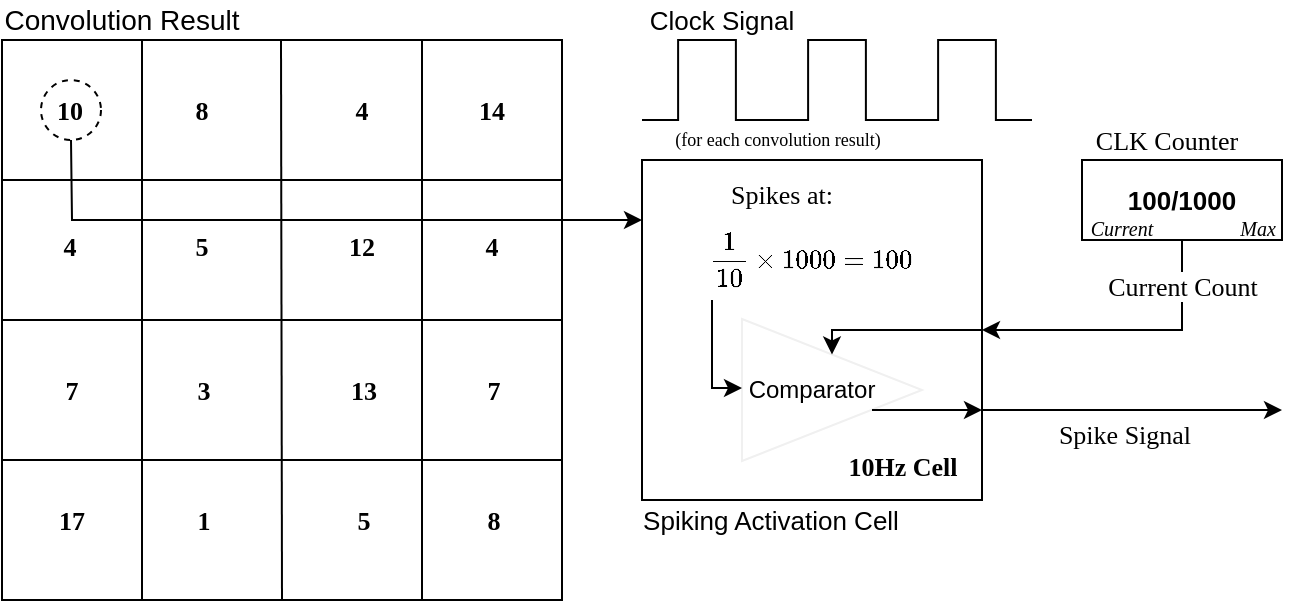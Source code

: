 <mxfile version="14.6.13" type="device"><diagram id="UA5_di6fg3fOY0bS_oL2" name="Page-1"><mxGraphModel dx="981" dy="610" grid="1" gridSize="10" guides="1" tooltips="1" connect="1" arrows="1" fold="1" page="1" pageScale="1" pageWidth="850" pageHeight="1100" math="1" shadow="0"><root><mxCell id="0"/><mxCell id="1" parent="0"/><mxCell id="DfoZ_-Y9hyU-g72ZZlQm-36" value="" style="rounded=0;whiteSpace=wrap;html=1;fontFamily=Helvetica;fontSize=13;fillColor=none;" parent="1" vertex="1"><mxGeometry x="520" y="340" width="170" height="170" as="geometry"/></mxCell><mxCell id="DfoZ_-Y9hyU-g72ZZlQm-3" value="" style="whiteSpace=wrap;html=1;aspect=fixed;fillColor=none;" parent="1" vertex="1"><mxGeometry x="200" y="280" width="280" height="280" as="geometry"/></mxCell><mxCell id="DfoZ_-Y9hyU-g72ZZlQm-4" value="" style="endArrow=none;html=1;exitX=0.25;exitY=1;exitDx=0;exitDy=0;entryX=0.25;entryY=0;entryDx=0;entryDy=0;" parent="1" source="DfoZ_-Y9hyU-g72ZZlQm-3" target="DfoZ_-Y9hyU-g72ZZlQm-3" edge="1"><mxGeometry width="50" height="50" relative="1" as="geometry"><mxPoint x="400" y="450" as="sourcePoint"/><mxPoint x="450" y="400" as="targetPoint"/></mxGeometry></mxCell><mxCell id="DfoZ_-Y9hyU-g72ZZlQm-5" value="" style="endArrow=none;html=1;exitX=0.5;exitY=1;exitDx=0;exitDy=0;entryX=0.25;entryY=0;entryDx=0;entryDy=0;" parent="1" source="DfoZ_-Y9hyU-g72ZZlQm-3" edge="1"><mxGeometry width="50" height="50" relative="1" as="geometry"><mxPoint x="339.5" y="560" as="sourcePoint"/><mxPoint x="339.5" y="280" as="targetPoint"/></mxGeometry></mxCell><mxCell id="DfoZ_-Y9hyU-g72ZZlQm-6" value="" style="endArrow=none;html=1;exitX=0.75;exitY=1;exitDx=0;exitDy=0;entryX=0.75;entryY=0;entryDx=0;entryDy=0;" parent="1" source="DfoZ_-Y9hyU-g72ZZlQm-3" target="DfoZ_-Y9hyU-g72ZZlQm-3" edge="1"><mxGeometry width="50" height="50" relative="1" as="geometry"><mxPoint x="425" y="560" as="sourcePoint"/><mxPoint x="425" y="280" as="targetPoint"/></mxGeometry></mxCell><mxCell id="DfoZ_-Y9hyU-g72ZZlQm-7" value="" style="endArrow=none;html=1;entryX=1;entryY=0.75;entryDx=0;entryDy=0;exitX=0;exitY=0.75;exitDx=0;exitDy=0;" parent="1" source="DfoZ_-Y9hyU-g72ZZlQm-3" target="DfoZ_-Y9hyU-g72ZZlQm-3" edge="1"><mxGeometry width="50" height="50" relative="1" as="geometry"><mxPoint x="120" y="510" as="sourcePoint"/><mxPoint x="170" y="460" as="targetPoint"/></mxGeometry></mxCell><mxCell id="DfoZ_-Y9hyU-g72ZZlQm-8" value="" style="endArrow=none;html=1;entryX=1;entryY=0.5;entryDx=0;entryDy=0;exitX=0;exitY=0.5;exitDx=0;exitDy=0;" parent="1" source="DfoZ_-Y9hyU-g72ZZlQm-3" target="DfoZ_-Y9hyU-g72ZZlQm-3" edge="1"><mxGeometry width="50" height="50" relative="1" as="geometry"><mxPoint x="140" y="460" as="sourcePoint"/><mxPoint x="190" y="410" as="targetPoint"/></mxGeometry></mxCell><mxCell id="DfoZ_-Y9hyU-g72ZZlQm-9" value="" style="endArrow=none;html=1;exitX=0;exitY=0.25;exitDx=0;exitDy=0;" parent="1" source="DfoZ_-Y9hyU-g72ZZlQm-3" edge="1"><mxGeometry width="50" height="50" relative="1" as="geometry"><mxPoint x="330" y="450" as="sourcePoint"/><mxPoint x="480" y="350" as="targetPoint"/></mxGeometry></mxCell><mxCell id="DfoZ_-Y9hyU-g72ZZlQm-10" value="Convolution Result" style="text;html=1;strokeColor=none;fillColor=none;align=center;verticalAlign=middle;whiteSpace=wrap;rounded=0;fontSize=14;" parent="1" vertex="1"><mxGeometry x="200" y="260" width="120" height="20" as="geometry"/></mxCell><mxCell id="DfoZ_-Y9hyU-g72ZZlQm-11" value="10" style="text;html=1;strokeColor=none;fillColor=none;align=center;verticalAlign=middle;whiteSpace=wrap;rounded=0;fontStyle=1;fontFamily=Verdana;fontSize=13;" parent="1" vertex="1"><mxGeometry x="214" y="305" width="40" height="20" as="geometry"/></mxCell><mxCell id="DfoZ_-Y9hyU-g72ZZlQm-13" value="8" style="text;html=1;strokeColor=none;fillColor=none;align=center;verticalAlign=middle;whiteSpace=wrap;rounded=0;fontStyle=1;fontFamily=Verdana;fontSize=13;" parent="1" vertex="1"><mxGeometry x="280" y="305" width="40" height="20" as="geometry"/></mxCell><mxCell id="DfoZ_-Y9hyU-g72ZZlQm-14" value="4" style="text;html=1;strokeColor=none;fillColor=none;align=center;verticalAlign=middle;whiteSpace=wrap;rounded=0;fontStyle=1;fontFamily=Verdana;fontSize=13;" parent="1" vertex="1"><mxGeometry x="360" y="305" width="40" height="20" as="geometry"/></mxCell><mxCell id="DfoZ_-Y9hyU-g72ZZlQm-15" value="14" style="text;html=1;strokeColor=none;fillColor=none;align=center;verticalAlign=middle;whiteSpace=wrap;rounded=0;fontStyle=1;fontFamily=Verdana;fontSize=13;" parent="1" vertex="1"><mxGeometry x="425" y="305" width="40" height="20" as="geometry"/></mxCell><mxCell id="DfoZ_-Y9hyU-g72ZZlQm-16" value="4" style="text;html=1;strokeColor=none;fillColor=none;align=center;verticalAlign=middle;whiteSpace=wrap;rounded=0;fontStyle=1;fontFamily=Verdana;fontSize=13;" parent="1" vertex="1"><mxGeometry x="214" y="373" width="40" height="20" as="geometry"/></mxCell><mxCell id="DfoZ_-Y9hyU-g72ZZlQm-17" value="5" style="text;html=1;strokeColor=none;fillColor=none;align=center;verticalAlign=middle;whiteSpace=wrap;rounded=0;fontStyle=1;fontFamily=Verdana;fontSize=13;" parent="1" vertex="1"><mxGeometry x="280" y="373" width="40" height="20" as="geometry"/></mxCell><mxCell id="DfoZ_-Y9hyU-g72ZZlQm-18" value="12" style="text;html=1;strokeColor=none;fillColor=none;align=center;verticalAlign=middle;whiteSpace=wrap;rounded=0;fontStyle=1;fontFamily=Verdana;fontSize=13;" parent="1" vertex="1"><mxGeometry x="360" y="373" width="40" height="20" as="geometry"/></mxCell><mxCell id="DfoZ_-Y9hyU-g72ZZlQm-19" value="4" style="text;html=1;strokeColor=none;fillColor=none;align=center;verticalAlign=middle;whiteSpace=wrap;rounded=0;fontStyle=1;fontFamily=Verdana;fontSize=13;" parent="1" vertex="1"><mxGeometry x="425" y="373" width="40" height="20" as="geometry"/></mxCell><mxCell id="DfoZ_-Y9hyU-g72ZZlQm-20" value="7" style="text;html=1;strokeColor=none;fillColor=none;align=center;verticalAlign=middle;whiteSpace=wrap;rounded=0;fontStyle=1;fontFamily=Verdana;fontSize=13;" parent="1" vertex="1"><mxGeometry x="214.5" y="445" width="40" height="20" as="geometry"/></mxCell><mxCell id="DfoZ_-Y9hyU-g72ZZlQm-21" value="3" style="text;html=1;strokeColor=none;fillColor=none;align=center;verticalAlign=middle;whiteSpace=wrap;rounded=0;fontStyle=1;fontFamily=Verdana;fontSize=13;" parent="1" vertex="1"><mxGeometry x="280.5" y="445" width="40" height="20" as="geometry"/></mxCell><mxCell id="DfoZ_-Y9hyU-g72ZZlQm-22" value="13" style="text;html=1;strokeColor=none;fillColor=none;align=center;verticalAlign=middle;whiteSpace=wrap;rounded=0;fontStyle=1;fontFamily=Verdana;fontSize=13;" parent="1" vertex="1"><mxGeometry x="360.5" y="445" width="40" height="20" as="geometry"/></mxCell><mxCell id="DfoZ_-Y9hyU-g72ZZlQm-23" value="7" style="text;html=1;strokeColor=none;fillColor=none;align=center;verticalAlign=middle;whiteSpace=wrap;rounded=0;fontStyle=1;fontFamily=Verdana;fontSize=13;" parent="1" vertex="1"><mxGeometry x="425.5" y="445" width="40" height="20" as="geometry"/></mxCell><mxCell id="DfoZ_-Y9hyU-g72ZZlQm-24" value="17" style="text;html=1;strokeColor=none;fillColor=none;align=center;verticalAlign=middle;whiteSpace=wrap;rounded=0;fontStyle=1;fontFamily=Verdana;fontSize=13;" parent="1" vertex="1"><mxGeometry x="214.5" y="510" width="40" height="20" as="geometry"/></mxCell><mxCell id="DfoZ_-Y9hyU-g72ZZlQm-25" value="1" style="text;html=1;strokeColor=none;fillColor=none;align=center;verticalAlign=middle;whiteSpace=wrap;rounded=0;fontStyle=1;fontFamily=Verdana;fontSize=13;" parent="1" vertex="1"><mxGeometry x="280.5" y="510" width="40" height="20" as="geometry"/></mxCell><mxCell id="DfoZ_-Y9hyU-g72ZZlQm-26" value="5" style="text;html=1;strokeColor=none;fillColor=none;align=center;verticalAlign=middle;whiteSpace=wrap;rounded=0;fontStyle=1;fontFamily=Verdana;fontSize=13;" parent="1" vertex="1"><mxGeometry x="360.5" y="510" width="40" height="20" as="geometry"/></mxCell><mxCell id="DfoZ_-Y9hyU-g72ZZlQm-27" value="8" style="text;html=1;strokeColor=none;fillColor=none;align=center;verticalAlign=middle;whiteSpace=wrap;rounded=0;fontStyle=1;fontFamily=Verdana;fontSize=13;" parent="1" vertex="1"><mxGeometry x="425.5" y="510" width="40" height="20" as="geometry"/></mxCell><mxCell id="DfoZ_-Y9hyU-g72ZZlQm-32" value="" style="group" parent="1" vertex="1" connectable="0"><mxGeometry x="520" y="280" width="260" height="40" as="geometry"/></mxCell><mxCell id="DfoZ_-Y9hyU-g72ZZlQm-28" value="" style="pointerEvents=1;verticalLabelPosition=bottom;shadow=0;dashed=0;align=center;html=1;verticalAlign=top;shape=mxgraph.electrical.waveforms.pulse_1;fontFamily=Verdana;fontSize=13;fillColor=none;" parent="DfoZ_-Y9hyU-g72ZZlQm-32" vertex="1"><mxGeometry width="65" height="40" as="geometry"/></mxCell><mxCell id="DfoZ_-Y9hyU-g72ZZlQm-29" value="" style="pointerEvents=1;verticalLabelPosition=bottom;shadow=0;dashed=0;align=center;html=1;verticalAlign=top;shape=mxgraph.electrical.waveforms.pulse_1;fontFamily=Verdana;fontSize=13;fillColor=none;" parent="DfoZ_-Y9hyU-g72ZZlQm-32" vertex="1"><mxGeometry x="65" width="65" height="40" as="geometry"/></mxCell><mxCell id="DfoZ_-Y9hyU-g72ZZlQm-30" value="" style="pointerEvents=1;verticalLabelPosition=bottom;shadow=0;dashed=0;align=center;html=1;verticalAlign=top;shape=mxgraph.electrical.waveforms.pulse_1;fontFamily=Verdana;fontSize=13;fillColor=none;" parent="DfoZ_-Y9hyU-g72ZZlQm-32" vertex="1"><mxGeometry x="130" width="65" height="40" as="geometry"/></mxCell><mxCell id="DfoZ_-Y9hyU-g72ZZlQm-33" value="" style="endArrow=classic;html=1;fontFamily=Verdana;fontSize=13;rounded=0;exitX=0.5;exitY=1;exitDx=0;exitDy=0;" parent="1" source="DfoZ_-Y9hyU-g72ZZlQm-34" edge="1"><mxGeometry width="50" height="50" relative="1" as="geometry"><mxPoint x="235" y="340" as="sourcePoint"/><mxPoint x="520" y="370" as="targetPoint"/><Array as="points"><mxPoint x="235" y="370"/></Array></mxGeometry></mxCell><mxCell id="DfoZ_-Y9hyU-g72ZZlQm-34" value="" style="ellipse;whiteSpace=wrap;html=1;aspect=fixed;fontFamily=Verdana;fontSize=13;fillColor=none;dashed=1;" parent="1" vertex="1"><mxGeometry x="219.5" y="300" width="30" height="30" as="geometry"/></mxCell><mxCell id="DfoZ_-Y9hyU-g72ZZlQm-35" value="Clock Signal" style="text;html=1;strokeColor=none;fillColor=none;align=center;verticalAlign=middle;whiteSpace=wrap;rounded=0;dashed=1;fontFamily=Helvetica;fontSize=13;" parent="1" vertex="1"><mxGeometry x="520" y="260" width="80" height="20" as="geometry"/></mxCell><mxCell id="DfoZ_-Y9hyU-g72ZZlQm-37" value="Spiking Activation Cell" style="text;html=1;strokeColor=none;fillColor=none;align=center;verticalAlign=middle;whiteSpace=wrap;rounded=0;fontFamily=Helvetica;fontSize=13;" parent="1" vertex="1"><mxGeometry x="517.5" y="510" width="132.5" height="20" as="geometry"/></mxCell><mxCell id="DfoZ_-Y9hyU-g72ZZlQm-38" value="&lt;b&gt;100/1000&lt;/b&gt;" style="rounded=0;whiteSpace=wrap;html=1;fontFamily=Helvetica;fontSize=13;fillColor=none;" parent="1" vertex="1"><mxGeometry x="740" y="340" width="100" height="40" as="geometry"/></mxCell><mxCell id="DfoZ_-Y9hyU-g72ZZlQm-42" value="CLK Counter" style="text;html=1;strokeColor=none;fillColor=none;align=center;verticalAlign=middle;whiteSpace=wrap;rounded=0;fontFamily=Verdana;fontSize=13;" parent="1" vertex="1"><mxGeometry x="740" y="320" width="85" height="20" as="geometry"/></mxCell><mxCell id="DfoZ_-Y9hyU-g72ZZlQm-43" value="10Hz Cell" style="text;html=1;strokeColor=none;fillColor=none;align=center;verticalAlign=middle;whiteSpace=wrap;rounded=0;fontFamily=Verdana;fontSize=13;fontStyle=1" parent="1" vertex="1"><mxGeometry x="612.5" y="483" width="75" height="20" as="geometry"/></mxCell><mxCell id="DfoZ_-Y9hyU-g72ZZlQm-46" value="" style="endArrow=classic;html=1;fontFamily=Verdana;fontSize=13;entryX=1;entryY=0.5;entryDx=0;entryDy=0;exitX=0.5;exitY=1;exitDx=0;exitDy=0;rounded=0;" parent="1" source="DfoZ_-Y9hyU-g72ZZlQm-38" target="DfoZ_-Y9hyU-g72ZZlQm-36" edge="1"><mxGeometry width="50" height="50" relative="1" as="geometry"><mxPoint x="710" y="490" as="sourcePoint"/><mxPoint x="760" y="440" as="targetPoint"/><Array as="points"><mxPoint x="790" y="425"/></Array></mxGeometry></mxCell><mxCell id="DfoZ_-Y9hyU-g72ZZlQm-47" value="Current Count" style="edgeLabel;html=1;align=center;verticalAlign=middle;resizable=0;points=[];fontSize=13;fontFamily=Verdana;" parent="DfoZ_-Y9hyU-g72ZZlQm-46" vertex="1" connectable="0"><mxGeometry x="-0.017" relative="1" as="geometry"><mxPoint x="26" y="-22" as="offset"/></mxGeometry></mxCell><mxCell id="DfoZ_-Y9hyU-g72ZZlQm-48" value="&lt;font style=&quot;font-size: 10px&quot;&gt;Current&lt;/font&gt;" style="text;html=1;strokeColor=none;fillColor=none;align=center;verticalAlign=middle;whiteSpace=wrap;rounded=0;fontFamily=Verdana;fontSize=13;fontStyle=2" parent="1" vertex="1"><mxGeometry x="740" y="368" width="40" height="10" as="geometry"/></mxCell><mxCell id="DfoZ_-Y9hyU-g72ZZlQm-49" value="&lt;font style=&quot;font-size: 10px&quot;&gt;Max&lt;/font&gt;" style="text;html=1;strokeColor=none;fillColor=none;align=center;verticalAlign=middle;whiteSpace=wrap;rounded=0;fontFamily=Verdana;fontSize=13;fontStyle=2" parent="1" vertex="1"><mxGeometry x="818" y="368" width="20" height="10" as="geometry"/></mxCell><mxCell id="DfoZ_-Y9hyU-g72ZZlQm-50" value="Spikes at:" style="text;html=1;strokeColor=none;fillColor=none;align=center;verticalAlign=middle;whiteSpace=wrap;rounded=0;fontFamily=Verdana;fontSize=13;" parent="1" vertex="1"><mxGeometry x="550" y="347" width="80" height="20" as="geometry"/></mxCell><mxCell id="DfoZ_-Y9hyU-g72ZZlQm-51" value="$$\frac{1}{10}\times1000=100$$" style="text;html=1;strokeColor=none;fillColor=none;align=center;verticalAlign=middle;whiteSpace=wrap;rounded=0;fontFamily=Verdana;fontSize=13;" parent="1" vertex="1"><mxGeometry x="585" y="379" width="40" height="20" as="geometry"/></mxCell><mxCell id="DfoZ_-Y9hyU-g72ZZlQm-52" value="" style="endArrow=classic;html=1;fontFamily=Verdana;fontSize=13;" parent="1" edge="1"><mxGeometry width="50" height="50" relative="1" as="geometry"><mxPoint x="690" y="465" as="sourcePoint"/><mxPoint x="840" y="465" as="targetPoint"/></mxGeometry></mxCell><mxCell id="DfoZ_-Y9hyU-g72ZZlQm-53" value="Spike Signal" style="edgeLabel;html=1;align=center;verticalAlign=middle;resizable=0;points=[];fontSize=13;fontFamily=Verdana;" parent="DfoZ_-Y9hyU-g72ZZlQm-52" vertex="1" connectable="0"><mxGeometry x="-0.369" y="1" relative="1" as="geometry"><mxPoint x="23" y="13" as="offset"/></mxGeometry></mxCell><mxCell id="DfoZ_-Y9hyU-g72ZZlQm-54" value="(for each convolution result)" style="text;html=1;strokeColor=none;fillColor=none;align=center;verticalAlign=middle;whiteSpace=wrap;rounded=0;fontFamily=Verdana;fontSize=9;" parent="1" vertex="1"><mxGeometry x="487.5" y="320" width="200" height="20" as="geometry"/></mxCell><mxCell id="d6hOM9WCukECLAWstfWG-2" value="" style="triangle;whiteSpace=wrap;html=1;strokeColor=#f0f0f0;fillColor=none;" vertex="1" parent="1"><mxGeometry x="570" y="419.5" width="90" height="71" as="geometry"/></mxCell><mxCell id="d6hOM9WCukECLAWstfWG-3" value="Comparator" style="text;html=1;strokeColor=none;fillColor=none;align=center;verticalAlign=middle;whiteSpace=wrap;rounded=0;" vertex="1" parent="1"><mxGeometry x="585" y="445" width="40" height="20" as="geometry"/></mxCell><mxCell id="d6hOM9WCukECLAWstfWG-5" value="" style="endArrow=classic;html=1;exitX=1;exitY=0.5;exitDx=0;exitDy=0;entryX=0.5;entryY=0;entryDx=0;entryDy=0;edgeStyle=elbowEdgeStyle;rounded=0;" edge="1" parent="1" source="DfoZ_-Y9hyU-g72ZZlQm-36" target="d6hOM9WCukECLAWstfWG-2"><mxGeometry width="50" height="50" relative="1" as="geometry"><mxPoint x="700" y="560" as="sourcePoint"/><mxPoint x="750" y="510" as="targetPoint"/><Array as="points"><mxPoint x="615" y="425"/></Array></mxGeometry></mxCell><mxCell id="d6hOM9WCukECLAWstfWG-6" value="" style="endArrow=classic;html=1;entryX=1;entryY=0.75;entryDx=0;entryDy=0;" edge="1" parent="1"><mxGeometry width="50" height="50" relative="1" as="geometry"><mxPoint x="635" y="465" as="sourcePoint"/><mxPoint x="690" y="465" as="targetPoint"/></mxGeometry></mxCell><mxCell id="d6hOM9WCukECLAWstfWG-7" value="" style="endArrow=classic;html=1;entryX=0;entryY=0.5;entryDx=0;entryDy=0;edgeStyle=elbowEdgeStyle;rounded=0;" edge="1" parent="1"><mxGeometry width="50" height="50" relative="1" as="geometry"><mxPoint x="555" y="410" as="sourcePoint"/><mxPoint x="570" y="454" as="targetPoint"/><Array as="points"><mxPoint x="555" y="439"/></Array></mxGeometry></mxCell></root></mxGraphModel></diagram></mxfile>